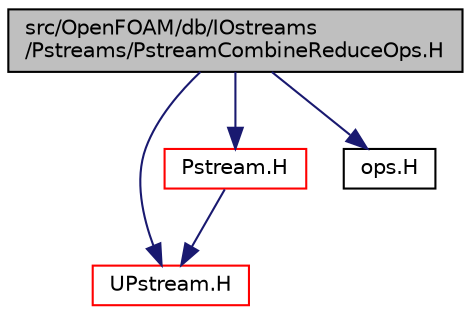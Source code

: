 digraph "src/OpenFOAM/db/IOstreams/Pstreams/PstreamCombineReduceOps.H"
{
  bgcolor="transparent";
  edge [fontname="Helvetica",fontsize="10",labelfontname="Helvetica",labelfontsize="10"];
  node [fontname="Helvetica",fontsize="10",shape=record];
  Node1 [label="src/OpenFOAM/db/IOstreams\l/Pstreams/PstreamCombineReduceOps.H",height=0.2,width=0.4,color="black", fillcolor="grey75", style="filled", fontcolor="black"];
  Node1 -> Node2 [color="midnightblue",fontsize="10",style="solid",fontname="Helvetica"];
  Node2 [label="UPstream.H",height=0.2,width=0.4,color="red",URL="$a08136.html"];
  Node1 -> Node3 [color="midnightblue",fontsize="10",style="solid",fontname="Helvetica"];
  Node3 [label="Pstream.H",height=0.2,width=0.4,color="red",URL="$a08124.html"];
  Node3 -> Node2 [color="midnightblue",fontsize="10",style="solid",fontname="Helvetica"];
  Node1 -> Node4 [color="midnightblue",fontsize="10",style="solid",fontname="Helvetica"];
  Node4 [label="ops.H",height=0.2,width=0.4,color="black",URL="$a09250.html",tooltip="Combination-Reduction operation for a parallel run. "];
}
